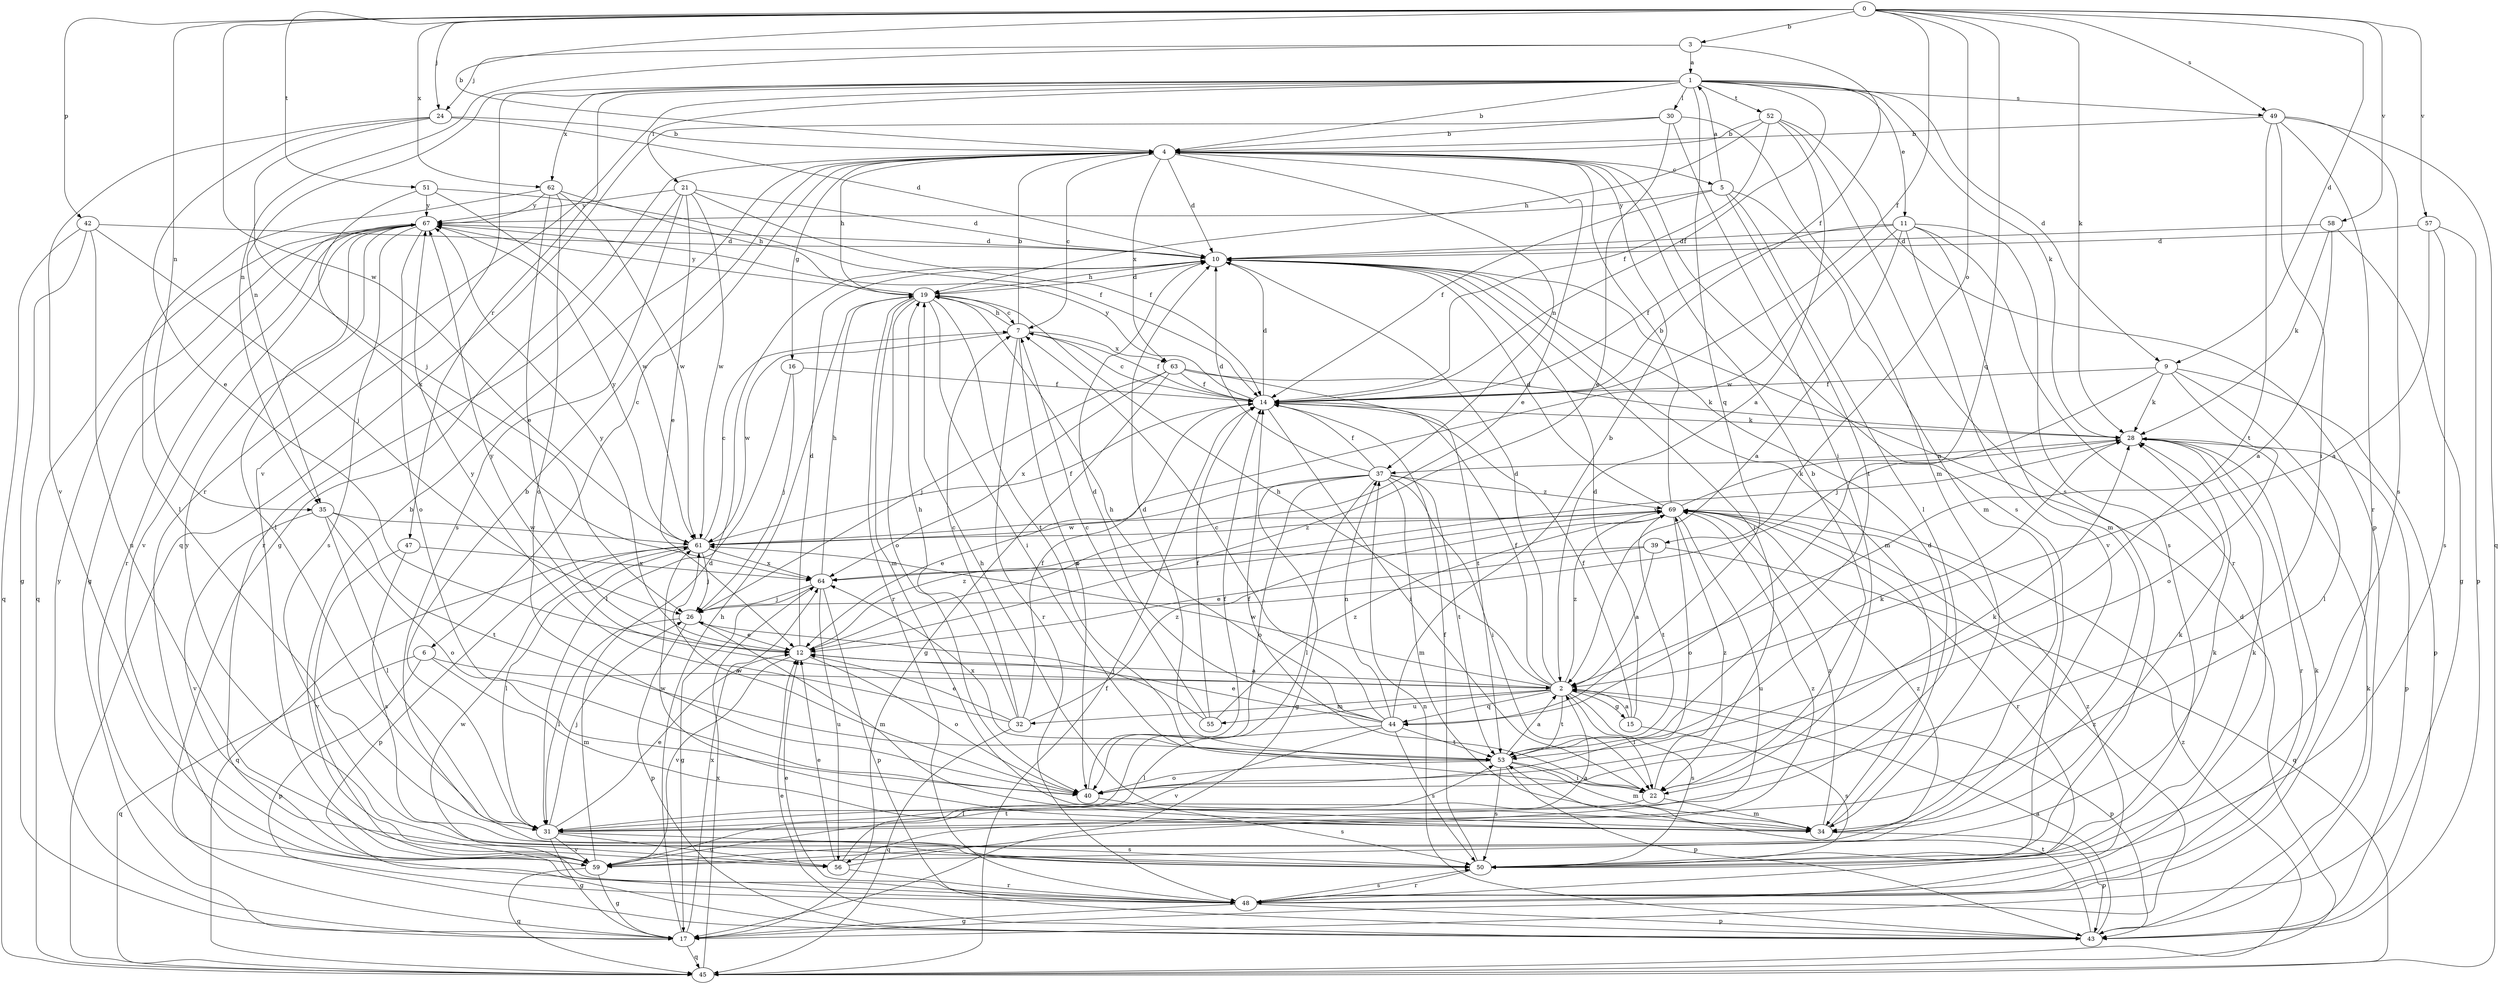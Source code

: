 strict digraph  {
0;
1;
2;
3;
4;
5;
6;
7;
9;
10;
11;
12;
14;
15;
16;
17;
19;
21;
22;
24;
26;
28;
30;
31;
32;
34;
35;
37;
39;
40;
42;
43;
44;
45;
47;
48;
49;
50;
51;
52;
53;
55;
56;
57;
58;
59;
61;
62;
63;
64;
67;
69;
0 -> 3  [label=b];
0 -> 4  [label=b];
0 -> 9  [label=d];
0 -> 14  [label=f];
0 -> 24  [label=j];
0 -> 28  [label=k];
0 -> 35  [label=n];
0 -> 39  [label=o];
0 -> 42  [label=p];
0 -> 44  [label=q];
0 -> 49  [label=s];
0 -> 51  [label=t];
0 -> 57  [label=v];
0 -> 58  [label=v];
0 -> 61  [label=w];
0 -> 62  [label=x];
1 -> 4  [label=b];
1 -> 9  [label=d];
1 -> 11  [label=e];
1 -> 14  [label=f];
1 -> 21  [label=i];
1 -> 28  [label=k];
1 -> 30  [label=l];
1 -> 35  [label=n];
1 -> 44  [label=q];
1 -> 47  [label=r];
1 -> 48  [label=r];
1 -> 49  [label=s];
1 -> 52  [label=t];
1 -> 59  [label=v];
1 -> 62  [label=x];
2 -> 10  [label=d];
2 -> 14  [label=f];
2 -> 15  [label=g];
2 -> 19  [label=h];
2 -> 22  [label=i];
2 -> 32  [label=m];
2 -> 43  [label=p];
2 -> 44  [label=q];
2 -> 50  [label=s];
2 -> 53  [label=t];
2 -> 55  [label=u];
2 -> 61  [label=w];
2 -> 67  [label=y];
2 -> 69  [label=z];
3 -> 1  [label=a];
3 -> 14  [label=f];
3 -> 24  [label=j];
3 -> 35  [label=n];
4 -> 5  [label=c];
4 -> 6  [label=c];
4 -> 7  [label=c];
4 -> 10  [label=d];
4 -> 12  [label=e];
4 -> 16  [label=g];
4 -> 17  [label=g];
4 -> 19  [label=h];
4 -> 37  [label=n];
4 -> 50  [label=s];
4 -> 63  [label=x];
5 -> 1  [label=a];
5 -> 14  [label=f];
5 -> 31  [label=l];
5 -> 34  [label=m];
5 -> 53  [label=t];
5 -> 67  [label=y];
6 -> 2  [label=a];
6 -> 34  [label=m];
6 -> 43  [label=p];
6 -> 45  [label=q];
7 -> 4  [label=b];
7 -> 14  [label=f];
7 -> 19  [label=h];
7 -> 40  [label=o];
7 -> 48  [label=r];
7 -> 61  [label=w];
7 -> 63  [label=x];
9 -> 14  [label=f];
9 -> 26  [label=j];
9 -> 28  [label=k];
9 -> 31  [label=l];
9 -> 40  [label=o];
9 -> 43  [label=p];
10 -> 19  [label=h];
10 -> 22  [label=i];
10 -> 34  [label=m];
11 -> 2  [label=a];
11 -> 10  [label=d];
11 -> 14  [label=f];
11 -> 34  [label=m];
11 -> 48  [label=r];
11 -> 50  [label=s];
11 -> 59  [label=v];
11 -> 61  [label=w];
12 -> 2  [label=a];
12 -> 10  [label=d];
12 -> 40  [label=o];
12 -> 59  [label=v];
12 -> 67  [label=y];
12 -> 69  [label=z];
14 -> 7  [label=c];
14 -> 10  [label=d];
14 -> 22  [label=i];
14 -> 28  [label=k];
14 -> 67  [label=y];
15 -> 2  [label=a];
15 -> 10  [label=d];
15 -> 14  [label=f];
15 -> 50  [label=s];
16 -> 14  [label=f];
16 -> 26  [label=j];
16 -> 31  [label=l];
17 -> 19  [label=h];
17 -> 45  [label=q];
17 -> 64  [label=x];
17 -> 67  [label=y];
17 -> 69  [label=z];
19 -> 7  [label=c];
19 -> 10  [label=d];
19 -> 22  [label=i];
19 -> 34  [label=m];
19 -> 40  [label=o];
19 -> 48  [label=r];
19 -> 53  [label=t];
19 -> 67  [label=y];
21 -> 10  [label=d];
21 -> 12  [label=e];
21 -> 14  [label=f];
21 -> 48  [label=r];
21 -> 50  [label=s];
21 -> 61  [label=w];
21 -> 67  [label=y];
22 -> 4  [label=b];
22 -> 14  [label=f];
22 -> 31  [label=l];
22 -> 34  [label=m];
22 -> 69  [label=z];
24 -> 4  [label=b];
24 -> 10  [label=d];
24 -> 12  [label=e];
24 -> 26  [label=j];
24 -> 59  [label=v];
26 -> 12  [label=e];
26 -> 31  [label=l];
26 -> 34  [label=m];
26 -> 43  [label=p];
28 -> 37  [label=n];
28 -> 43  [label=p];
28 -> 48  [label=r];
28 -> 64  [label=x];
30 -> 4  [label=b];
30 -> 12  [label=e];
30 -> 22  [label=i];
30 -> 34  [label=m];
30 -> 45  [label=q];
31 -> 4  [label=b];
31 -> 12  [label=e];
31 -> 17  [label=g];
31 -> 26  [label=j];
31 -> 50  [label=s];
31 -> 56  [label=u];
31 -> 59  [label=v];
32 -> 7  [label=c];
32 -> 12  [label=e];
32 -> 14  [label=f];
32 -> 19  [label=h];
32 -> 45  [label=q];
32 -> 67  [label=y];
32 -> 69  [label=z];
34 -> 10  [label=d];
34 -> 19  [label=h];
34 -> 28  [label=k];
34 -> 43  [label=p];
34 -> 61  [label=w];
34 -> 69  [label=z];
35 -> 31  [label=l];
35 -> 40  [label=o];
35 -> 53  [label=t];
35 -> 59  [label=v];
35 -> 61  [label=w];
37 -> 10  [label=d];
37 -> 12  [label=e];
37 -> 14  [label=f];
37 -> 17  [label=g];
37 -> 22  [label=i];
37 -> 31  [label=l];
37 -> 34  [label=m];
37 -> 40  [label=o];
37 -> 53  [label=t];
37 -> 69  [label=z];
39 -> 2  [label=a];
39 -> 12  [label=e];
39 -> 45  [label=q];
39 -> 64  [label=x];
40 -> 14  [label=f];
40 -> 28  [label=k];
40 -> 50  [label=s];
40 -> 61  [label=w];
42 -> 10  [label=d];
42 -> 17  [label=g];
42 -> 26  [label=j];
42 -> 45  [label=q];
42 -> 56  [label=u];
43 -> 2  [label=a];
43 -> 12  [label=e];
43 -> 28  [label=k];
43 -> 37  [label=n];
43 -> 53  [label=t];
44 -> 4  [label=b];
44 -> 7  [label=c];
44 -> 10  [label=d];
44 -> 12  [label=e];
44 -> 19  [label=h];
44 -> 31  [label=l];
44 -> 37  [label=n];
44 -> 50  [label=s];
44 -> 53  [label=t];
44 -> 59  [label=v];
45 -> 10  [label=d];
45 -> 14  [label=f];
45 -> 64  [label=x];
45 -> 69  [label=z];
47 -> 50  [label=s];
47 -> 59  [label=v];
47 -> 64  [label=x];
48 -> 12  [label=e];
48 -> 17  [label=g];
48 -> 28  [label=k];
48 -> 43  [label=p];
48 -> 50  [label=s];
48 -> 61  [label=w];
48 -> 69  [label=z];
49 -> 4  [label=b];
49 -> 22  [label=i];
49 -> 45  [label=q];
49 -> 48  [label=r];
49 -> 50  [label=s];
49 -> 53  [label=t];
50 -> 14  [label=f];
50 -> 28  [label=k];
50 -> 48  [label=r];
50 -> 67  [label=y];
51 -> 14  [label=f];
51 -> 61  [label=w];
51 -> 64  [label=x];
51 -> 67  [label=y];
52 -> 2  [label=a];
52 -> 4  [label=b];
52 -> 14  [label=f];
52 -> 19  [label=h];
52 -> 43  [label=p];
52 -> 50  [label=s];
53 -> 2  [label=a];
53 -> 10  [label=d];
53 -> 22  [label=i];
53 -> 28  [label=k];
53 -> 34  [label=m];
53 -> 40  [label=o];
53 -> 43  [label=p];
53 -> 50  [label=s];
53 -> 64  [label=x];
55 -> 7  [label=c];
55 -> 14  [label=f];
55 -> 26  [label=j];
55 -> 69  [label=z];
56 -> 4  [label=b];
56 -> 12  [label=e];
56 -> 48  [label=r];
56 -> 53  [label=t];
56 -> 69  [label=z];
57 -> 2  [label=a];
57 -> 10  [label=d];
57 -> 43  [label=p];
57 -> 50  [label=s];
58 -> 2  [label=a];
58 -> 10  [label=d];
58 -> 17  [label=g];
58 -> 28  [label=k];
59 -> 2  [label=a];
59 -> 10  [label=d];
59 -> 17  [label=g];
59 -> 28  [label=k];
59 -> 45  [label=q];
59 -> 69  [label=z];
61 -> 7  [label=c];
61 -> 14  [label=f];
61 -> 26  [label=j];
61 -> 31  [label=l];
61 -> 43  [label=p];
61 -> 45  [label=q];
61 -> 64  [label=x];
61 -> 67  [label=y];
61 -> 69  [label=z];
62 -> 12  [label=e];
62 -> 19  [label=h];
62 -> 31  [label=l];
62 -> 40  [label=o];
62 -> 61  [label=w];
62 -> 67  [label=y];
63 -> 14  [label=f];
63 -> 17  [label=g];
63 -> 26  [label=j];
63 -> 28  [label=k];
63 -> 53  [label=t];
63 -> 64  [label=x];
64 -> 17  [label=g];
64 -> 19  [label=h];
64 -> 26  [label=j];
64 -> 43  [label=p];
64 -> 56  [label=u];
67 -> 10  [label=d];
67 -> 17  [label=g];
67 -> 31  [label=l];
67 -> 40  [label=o];
67 -> 45  [label=q];
67 -> 48  [label=r];
67 -> 50  [label=s];
67 -> 59  [label=v];
69 -> 4  [label=b];
69 -> 10  [label=d];
69 -> 28  [label=k];
69 -> 40  [label=o];
69 -> 48  [label=r];
69 -> 53  [label=t];
69 -> 56  [label=u];
69 -> 61  [label=w];
}
